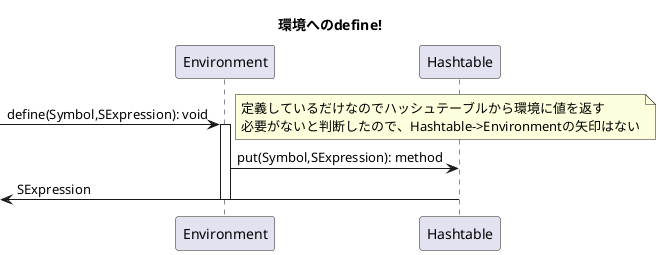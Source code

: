 ' 環境へのdefine!（未完成版）
@startuml
title 環境へのdefine!

participant "Environment" as Environment
participant "Hashtable" as Hashtable

->Environment: define(Symbol,SExpression): void

note right :定義しているだけなのでハッシュテーブルから環境に値を返す\n必要がないと判断したので、Hashtable->Environmentの矢印はない

activate Environment

Environment -> Hashtable:put(Symbol,SExpression): method

<-Hashtable:SExpression

deactivate Environment
    
@enduml